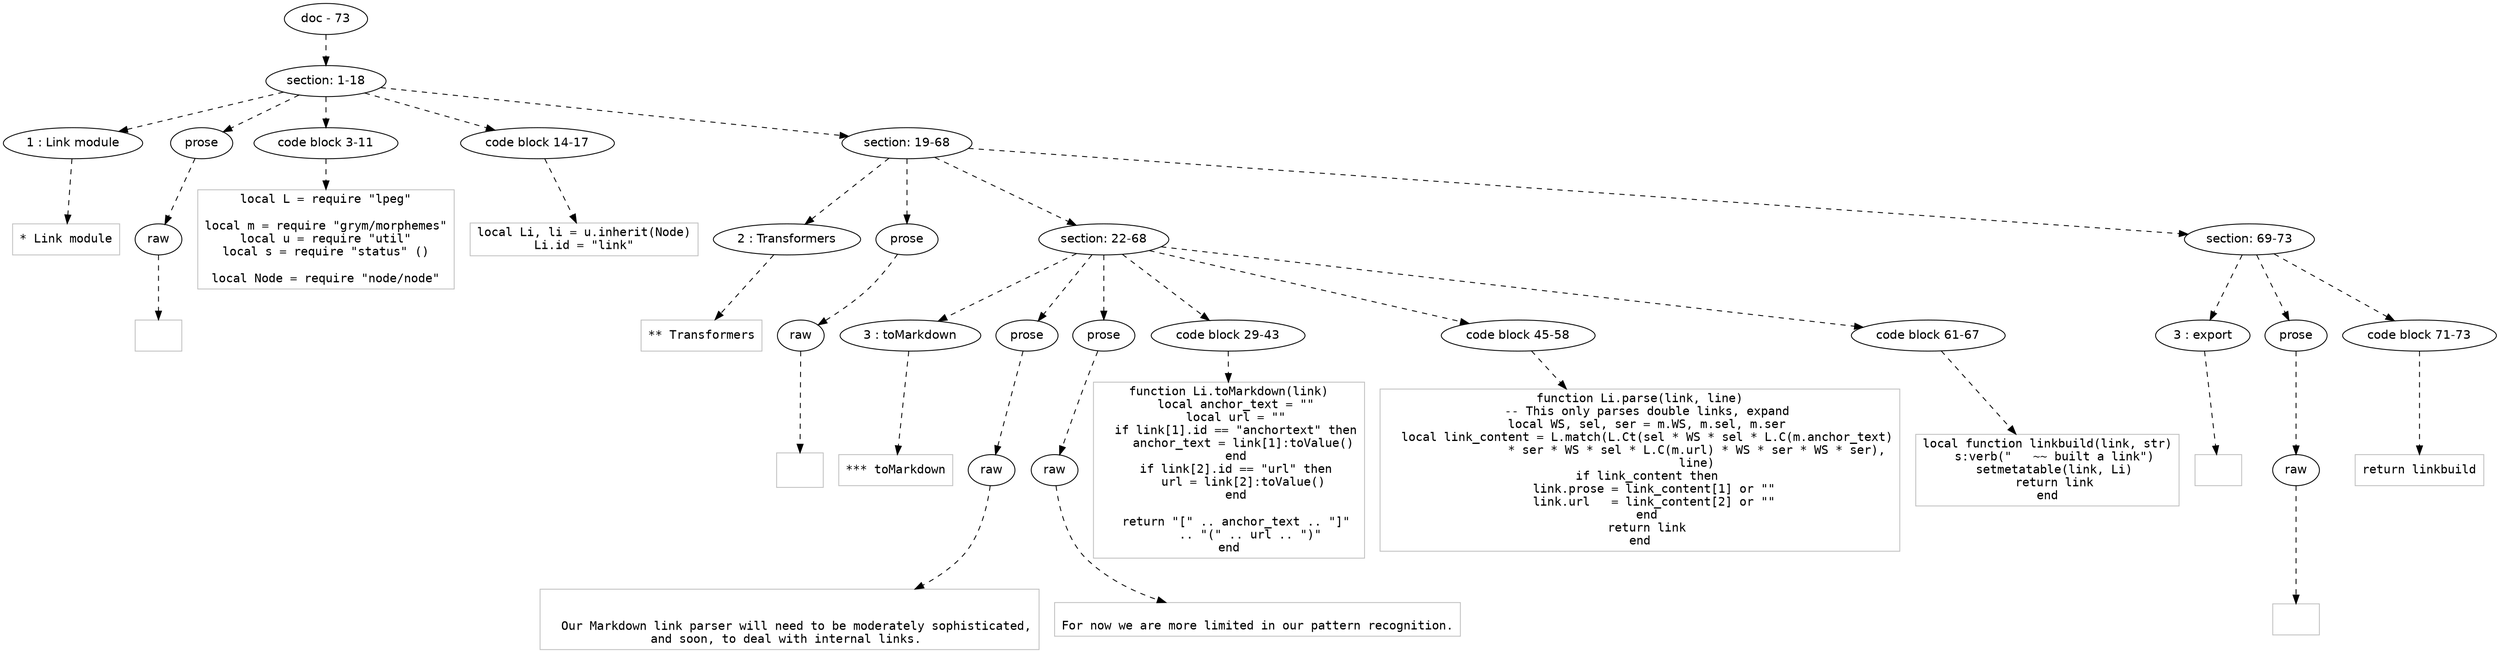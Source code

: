 digraph hierarchy {

node [fontname=Helvetica]
edge [style=dashed]

doc_0 [label="doc - 73"]


doc_0 -> { section_1}
{rank=same; section_1}

section_1 [label="section: 1-18"]


section_1 -> { header_2 prose_3 codeblock_4 codeblock_5 section_6}
{rank=same; header_2 prose_3 codeblock_4 codeblock_5 section_6}

header_2 [label="1 : Link module"]

prose_3 [label="prose"]

codeblock_4 [label="code block 3-11"]

codeblock_5 [label="code block 14-17"]

section_6 [label="section: 19-68"]


header_2 -> leaf_7
leaf_7  [color=Gray,shape=rectangle,fontname=Inconsolata,label="* Link module"]
prose_3 -> { raw_8}
{rank=same; raw_8}

raw_8 [label="raw"]


raw_8 -> leaf_9
leaf_9  [color=Gray,shape=rectangle,fontname=Inconsolata,label="
"]
codeblock_4 -> leaf_10
leaf_10  [color=Gray,shape=rectangle,fontname=Inconsolata,label="local L = require \"lpeg\"

local m = require \"grym/morphemes\"
local u = require \"util\"
local s = require \"status\" ()

local Node = require \"node/node\""]
codeblock_5 -> leaf_11
leaf_11  [color=Gray,shape=rectangle,fontname=Inconsolata,label="local Li, li = u.inherit(Node)
Li.id = \"link\""]
section_6 -> { header_12 prose_13 section_14 section_15}
{rank=same; header_12 prose_13 section_14 section_15}

header_12 [label="2 : Transformers"]

prose_13 [label="prose"]

section_14 [label="section: 22-68"]

section_15 [label="section: 69-73"]


header_12 -> leaf_16
leaf_16  [color=Gray,shape=rectangle,fontname=Inconsolata,label="** Transformers"]
prose_13 -> { raw_17}
{rank=same; raw_17}

raw_17 [label="raw"]


raw_17 -> leaf_18
leaf_18  [color=Gray,shape=rectangle,fontname=Inconsolata,label="

"]
section_14 -> { header_19 prose_20 prose_21 codeblock_22 codeblock_23 codeblock_24}
{rank=same; header_19 prose_20 prose_21 codeblock_22 codeblock_23 codeblock_24}

header_19 [label="3 : toMarkdown"]

prose_20 [label="prose"]

prose_21 [label="prose"]

codeblock_22 [label="code block 29-43"]

codeblock_23 [label="code block 45-58"]

codeblock_24 [label="code block 61-67"]


header_19 -> leaf_25
leaf_25  [color=Gray,shape=rectangle,fontname=Inconsolata,label="*** toMarkdown"]
prose_20 -> { raw_26}
{rank=same; raw_26}

raw_26 [label="raw"]


raw_26 -> leaf_27
leaf_27  [color=Gray,shape=rectangle,fontname=Inconsolata,label="

  Our Markdown link parser will need to be moderately sophisticated,
and soon, to deal with internal links. 
"]
prose_21 -> { raw_28}
{rank=same; raw_28}

raw_28 [label="raw"]


raw_28 -> leaf_29
leaf_29  [color=Gray,shape=rectangle,fontname=Inconsolata,label="
For now we are more limited in our pattern recognition.
"]
codeblock_22 -> leaf_30
leaf_30  [color=Gray,shape=rectangle,fontname=Inconsolata,label="function Li.toMarkdown(link)
  local anchor_text = \"\"
  local url = \"\"
  if link[1].id == \"anchortext\" then
    anchor_text = link[1]:toValue()
  end
  if link[2].id == \"url\" then
    url = link[2]:toValue()
  end

  return \"[\" .. anchor_text .. \"]\"
      .. \"(\" .. url .. \")\"
end"]
codeblock_23 -> leaf_31
leaf_31  [color=Gray,shape=rectangle,fontname=Inconsolata,label="function Li.parse(link, line)
  -- This only parses double links, expand
  local WS, sel, ser = m.WS, m.sel, m.ser
  local link_content = L.match(L.Ct(sel * WS * sel * L.C(m.anchor_text)
                * ser * WS * sel * L.C(m.url) * WS * ser * WS * ser),
                line)
  if link_content then
    link.prose = link_content[1] or \"\"
    link.url   = link_content[2] or \"\"
  end
  return link
end"]
codeblock_24 -> leaf_32
leaf_32  [color=Gray,shape=rectangle,fontname=Inconsolata,label="local function linkbuild(link, str)
  s:verb(\"   ~~ built a link\")
  setmetatable(link, Li)
  return link
end"]
section_15 -> { header_33 prose_34 codeblock_35}
{rank=same; header_33 prose_34 codeblock_35}

header_33 [label="3 : export"]

prose_34 [label="prose"]

codeblock_35 [label="code block 71-73"]


header_33 -> leaf_36
leaf_36  [color=Gray,shape=rectangle,fontname=Inconsolata,label=""]
prose_34 -> { raw_37}
{rank=same; raw_37}

raw_37 [label="raw"]


raw_37 -> leaf_38
leaf_38  [color=Gray,shape=rectangle,fontname=Inconsolata,label="
"]
codeblock_35 -> leaf_39
leaf_39  [color=Gray,shape=rectangle,fontname=Inconsolata,label="return linkbuild"]

}
